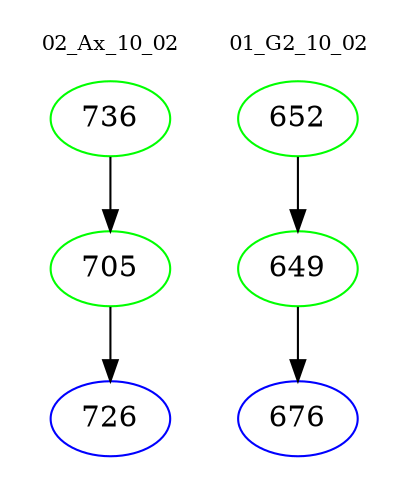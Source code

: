 digraph{
subgraph cluster_0 {
color = white
label = "02_Ax_10_02";
fontsize=10;
T0_736 [label="736", color="green"]
T0_736 -> T0_705 [color="black"]
T0_705 [label="705", color="green"]
T0_705 -> T0_726 [color="black"]
T0_726 [label="726", color="blue"]
}
subgraph cluster_1 {
color = white
label = "01_G2_10_02";
fontsize=10;
T1_652 [label="652", color="green"]
T1_652 -> T1_649 [color="black"]
T1_649 [label="649", color="green"]
T1_649 -> T1_676 [color="black"]
T1_676 [label="676", color="blue"]
}
}
